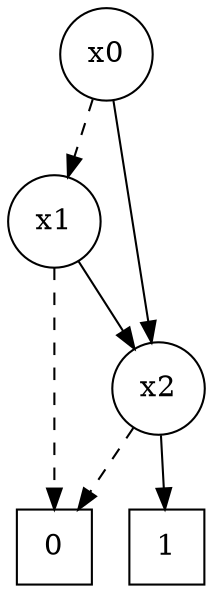 digraph DD {
    node [shape = square] 2377086562496 2377086562544;
    node [shape = circle];

    2377086563264 [label = "x0", tooltip = "1"];
    2377086563024 [label = "x1", tooltip = "4"];
    2377086562496 [label = "0", tooltip = "13"];
    2377086562688 [label = "x2", tooltip = "3"];
    2377086562544 [label = "1", tooltip = "5"];

    2377086563264 -> 2377086563024 [style = dashed];
    2377086563264 -> 2377086562688 [style = solid];
    2377086563024 -> 2377086562496 [style = dashed];
    2377086563024 -> 2377086562688 [style = solid];
    2377086562688 -> 2377086562496 [style = dashed];
    2377086562688 -> 2377086562544 [style = solid];

    { rank = same; 2377086563264; }
    { rank = same; 2377086563024; }
    { rank = same; 2377086562688; }
    { rank = same; 2377086562496; 2377086562544; }

}

